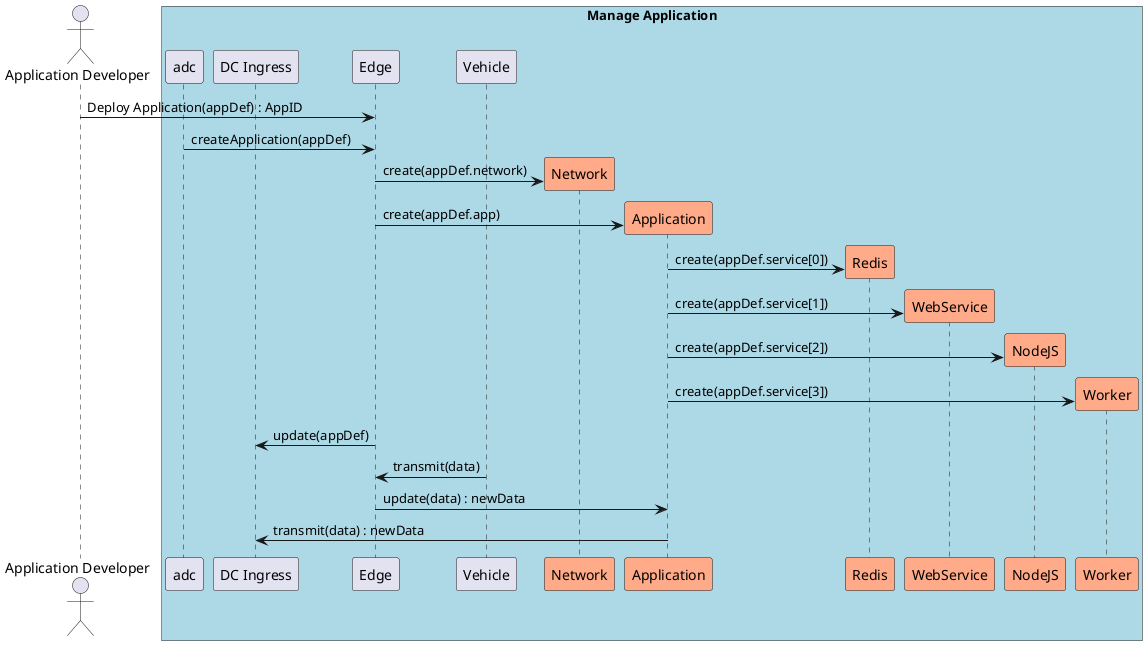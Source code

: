 @startuml
Actor "Application Developer" as dev

box "Manage Application" #lightblue
participant "adc" as S
participant "DC Ingress" as Ingress
participant "Edge" as Edge
participant "Vehicle" as Car
dev -> Edge : Deploy Application(appDef) : AppID
S -> Edge : createApplication(appDef)
create "Network" as net #ffaa88
Edge -> net : create(appDef.network)
create "Application" as app #ffaa88
Edge -> app : create(appDef.app)
create "Redis" as redis #ffaa88
app -> redis : create(appDef.service[0])
create "WebService" as web #ffaa88
app -> web: create(appDef.service[1])
create "NodeJS" as node #ffaa88
app -> node: create(appDef.service[2])
create "Worker" as worker #ffaa88
app -> worker: create(appDef.service[3])
Edge -> Ingress : update(appDef)

Car -> Edge : transmit(data)
Edge -> app : update(data) : newData
app -> Ingress : transmit(data) : newData

end box

@enduml
